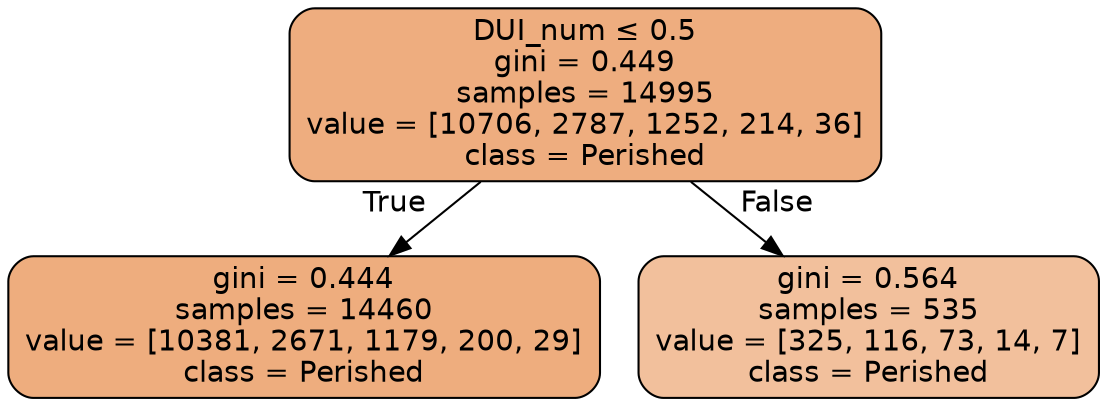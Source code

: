 digraph Tree {
node [shape=box, style="filled, rounded", color="black", fontname=helvetica] ;
edge [fontname=helvetica] ;
0 [label=<DUI_num &le; 0.5<br/>gini = 0.449<br/>samples = 14995<br/>value = [10706, 2787, 1252, 214, 36]<br/>class = Perished>, fillcolor="#eead7f"] ;
1 [label=<gini = 0.444<br/>samples = 14460<br/>value = [10381, 2671, 1179, 200, 29]<br/>class = Perished>, fillcolor="#eead7e"] ;
0 -> 1 [labeldistance=2.5, labelangle=45, headlabel="True"] ;
2 [label=<gini = 0.564<br/>samples = 535<br/>value = [325, 116, 73, 14, 7]<br/>class = Perished>, fillcolor="#f2c09c"] ;
0 -> 2 [labeldistance=2.5, labelangle=-45, headlabel="False"] ;
}